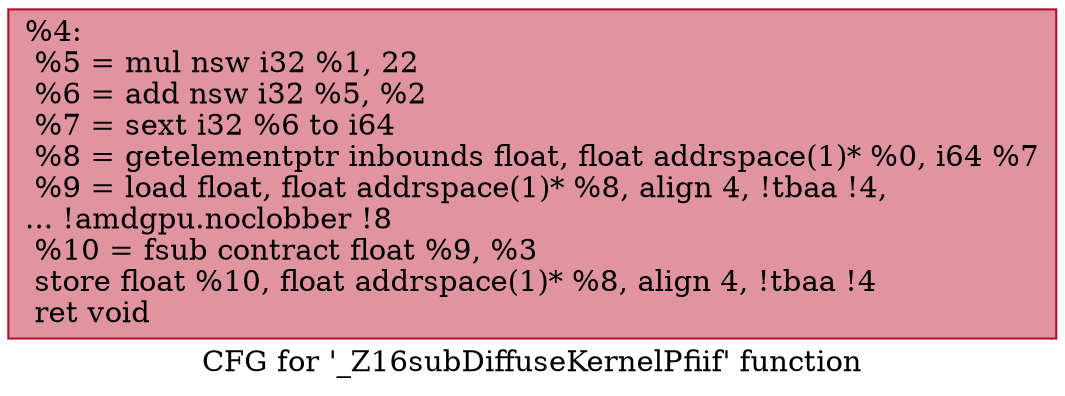 digraph "CFG for '_Z16subDiffuseKernelPfiif' function" {
	label="CFG for '_Z16subDiffuseKernelPfiif' function";

	Node0x644db30 [shape=record,color="#b70d28ff", style=filled, fillcolor="#b70d2870",label="{%4:\l  %5 = mul nsw i32 %1, 22\l  %6 = add nsw i32 %5, %2\l  %7 = sext i32 %6 to i64\l  %8 = getelementptr inbounds float, float addrspace(1)* %0, i64 %7\l  %9 = load float, float addrspace(1)* %8, align 4, !tbaa !4,\l... !amdgpu.noclobber !8\l  %10 = fsub contract float %9, %3\l  store float %10, float addrspace(1)* %8, align 4, !tbaa !4\l  ret void\l}"];
}
